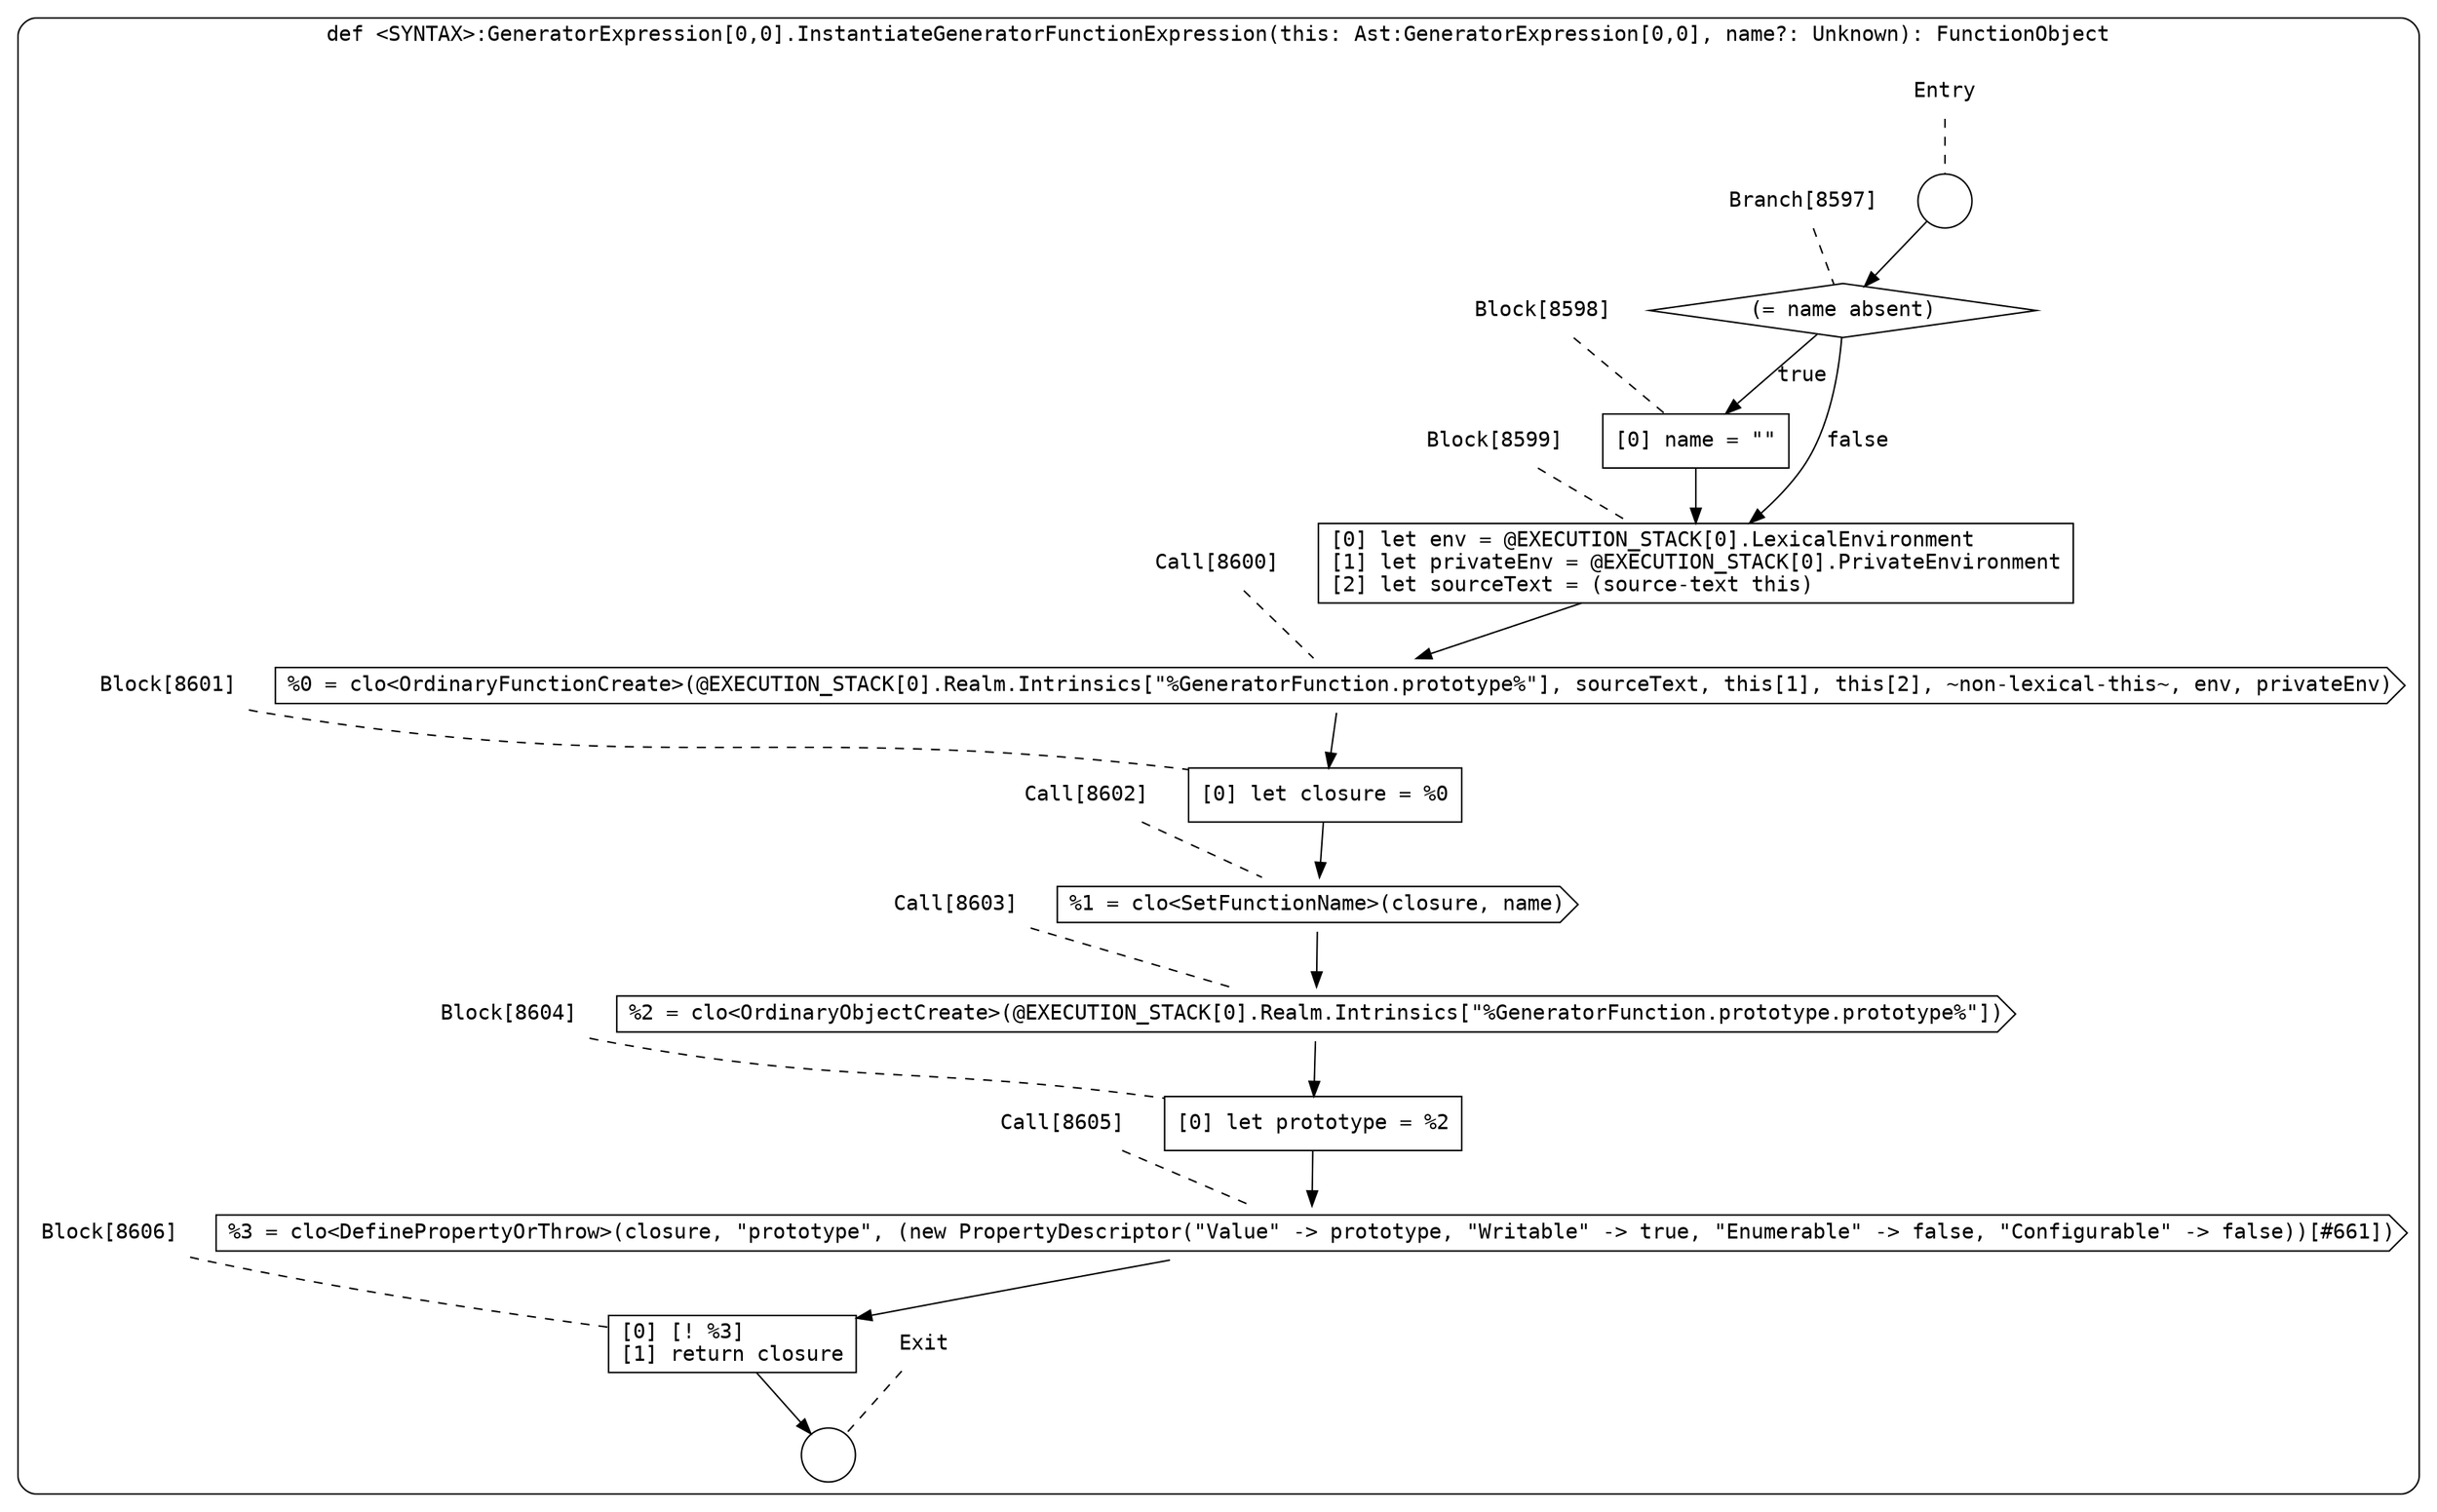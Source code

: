 digraph {
  graph [fontname = "Consolas"]
  node [fontname = "Consolas"]
  edge [fontname = "Consolas"]
  subgraph cluster1603 {
    label = "def <SYNTAX>:GeneratorExpression[0,0].InstantiateGeneratorFunctionExpression(this: Ast:GeneratorExpression[0,0], name?: Unknown): FunctionObject"
    style = rounded
    cluster1603_entry_name [shape=none, label=<<font color="black">Entry</font>>]
    cluster1603_entry_name -> cluster1603_entry [arrowhead=none, color="black", style=dashed]
    cluster1603_entry [shape=circle label=" " color="black" fillcolor="white" style=filled]
    cluster1603_entry -> node8597 [color="black"]
    cluster1603_exit_name [shape=none, label=<<font color="black">Exit</font>>]
    cluster1603_exit_name -> cluster1603_exit [arrowhead=none, color="black", style=dashed]
    cluster1603_exit [shape=circle label=" " color="black" fillcolor="white" style=filled]
    node8597_name [shape=none, label=<<font color="black">Branch[8597]</font>>]
    node8597_name -> node8597 [arrowhead=none, color="black", style=dashed]
    node8597 [shape=diamond, label=<<font color="black">(= name absent)</font>> color="black" fillcolor="white", style=filled]
    node8597 -> node8598 [label=<<font color="black">true</font>> color="black"]
    node8597 -> node8599 [label=<<font color="black">false</font>> color="black"]
    node8598_name [shape=none, label=<<font color="black">Block[8598]</font>>]
    node8598_name -> node8598 [arrowhead=none, color="black", style=dashed]
    node8598 [shape=box, label=<<font color="black">[0] name = &quot;&quot;<BR ALIGN="LEFT"/></font>> color="black" fillcolor="white", style=filled]
    node8598 -> node8599 [color="black"]
    node8599_name [shape=none, label=<<font color="black">Block[8599]</font>>]
    node8599_name -> node8599 [arrowhead=none, color="black", style=dashed]
    node8599 [shape=box, label=<<font color="black">[0] let env = @EXECUTION_STACK[0].LexicalEnvironment<BR ALIGN="LEFT"/>[1] let privateEnv = @EXECUTION_STACK[0].PrivateEnvironment<BR ALIGN="LEFT"/>[2] let sourceText = (source-text this)<BR ALIGN="LEFT"/></font>> color="black" fillcolor="white", style=filled]
    node8599 -> node8600 [color="black"]
    node8600_name [shape=none, label=<<font color="black">Call[8600]</font>>]
    node8600_name -> node8600 [arrowhead=none, color="black", style=dashed]
    node8600 [shape=cds, label=<<font color="black">%0 = clo&lt;OrdinaryFunctionCreate&gt;(@EXECUTION_STACK[0].Realm.Intrinsics[&quot;%GeneratorFunction.prototype%&quot;], sourceText, this[1], this[2], ~non-lexical-this~, env, privateEnv)</font>> color="black" fillcolor="white", style=filled]
    node8600 -> node8601 [color="black"]
    node8601_name [shape=none, label=<<font color="black">Block[8601]</font>>]
    node8601_name -> node8601 [arrowhead=none, color="black", style=dashed]
    node8601 [shape=box, label=<<font color="black">[0] let closure = %0<BR ALIGN="LEFT"/></font>> color="black" fillcolor="white", style=filled]
    node8601 -> node8602 [color="black"]
    node8602_name [shape=none, label=<<font color="black">Call[8602]</font>>]
    node8602_name -> node8602 [arrowhead=none, color="black", style=dashed]
    node8602 [shape=cds, label=<<font color="black">%1 = clo&lt;SetFunctionName&gt;(closure, name)</font>> color="black" fillcolor="white", style=filled]
    node8602 -> node8603 [color="black"]
    node8603_name [shape=none, label=<<font color="black">Call[8603]</font>>]
    node8603_name -> node8603 [arrowhead=none, color="black", style=dashed]
    node8603 [shape=cds, label=<<font color="black">%2 = clo&lt;OrdinaryObjectCreate&gt;(@EXECUTION_STACK[0].Realm.Intrinsics[&quot;%GeneratorFunction.prototype.prototype%&quot;])</font>> color="black" fillcolor="white", style=filled]
    node8603 -> node8604 [color="black"]
    node8604_name [shape=none, label=<<font color="black">Block[8604]</font>>]
    node8604_name -> node8604 [arrowhead=none, color="black", style=dashed]
    node8604 [shape=box, label=<<font color="black">[0] let prototype = %2<BR ALIGN="LEFT"/></font>> color="black" fillcolor="white", style=filled]
    node8604 -> node8605 [color="black"]
    node8605_name [shape=none, label=<<font color="black">Call[8605]</font>>]
    node8605_name -> node8605 [arrowhead=none, color="black", style=dashed]
    node8605 [shape=cds, label=<<font color="black">%3 = clo&lt;DefinePropertyOrThrow&gt;(closure, &quot;prototype&quot;, (new PropertyDescriptor(&quot;Value&quot; -&gt; prototype, &quot;Writable&quot; -&gt; true, &quot;Enumerable&quot; -&gt; false, &quot;Configurable&quot; -&gt; false))[#661])</font>> color="black" fillcolor="white", style=filled]
    node8605 -> node8606 [color="black"]
    node8606_name [shape=none, label=<<font color="black">Block[8606]</font>>]
    node8606_name -> node8606 [arrowhead=none, color="black", style=dashed]
    node8606 [shape=box, label=<<font color="black">[0] [! %3]<BR ALIGN="LEFT"/>[1] return closure<BR ALIGN="LEFT"/></font>> color="black" fillcolor="white", style=filled]
    node8606 -> cluster1603_exit [color="black"]
  }
}